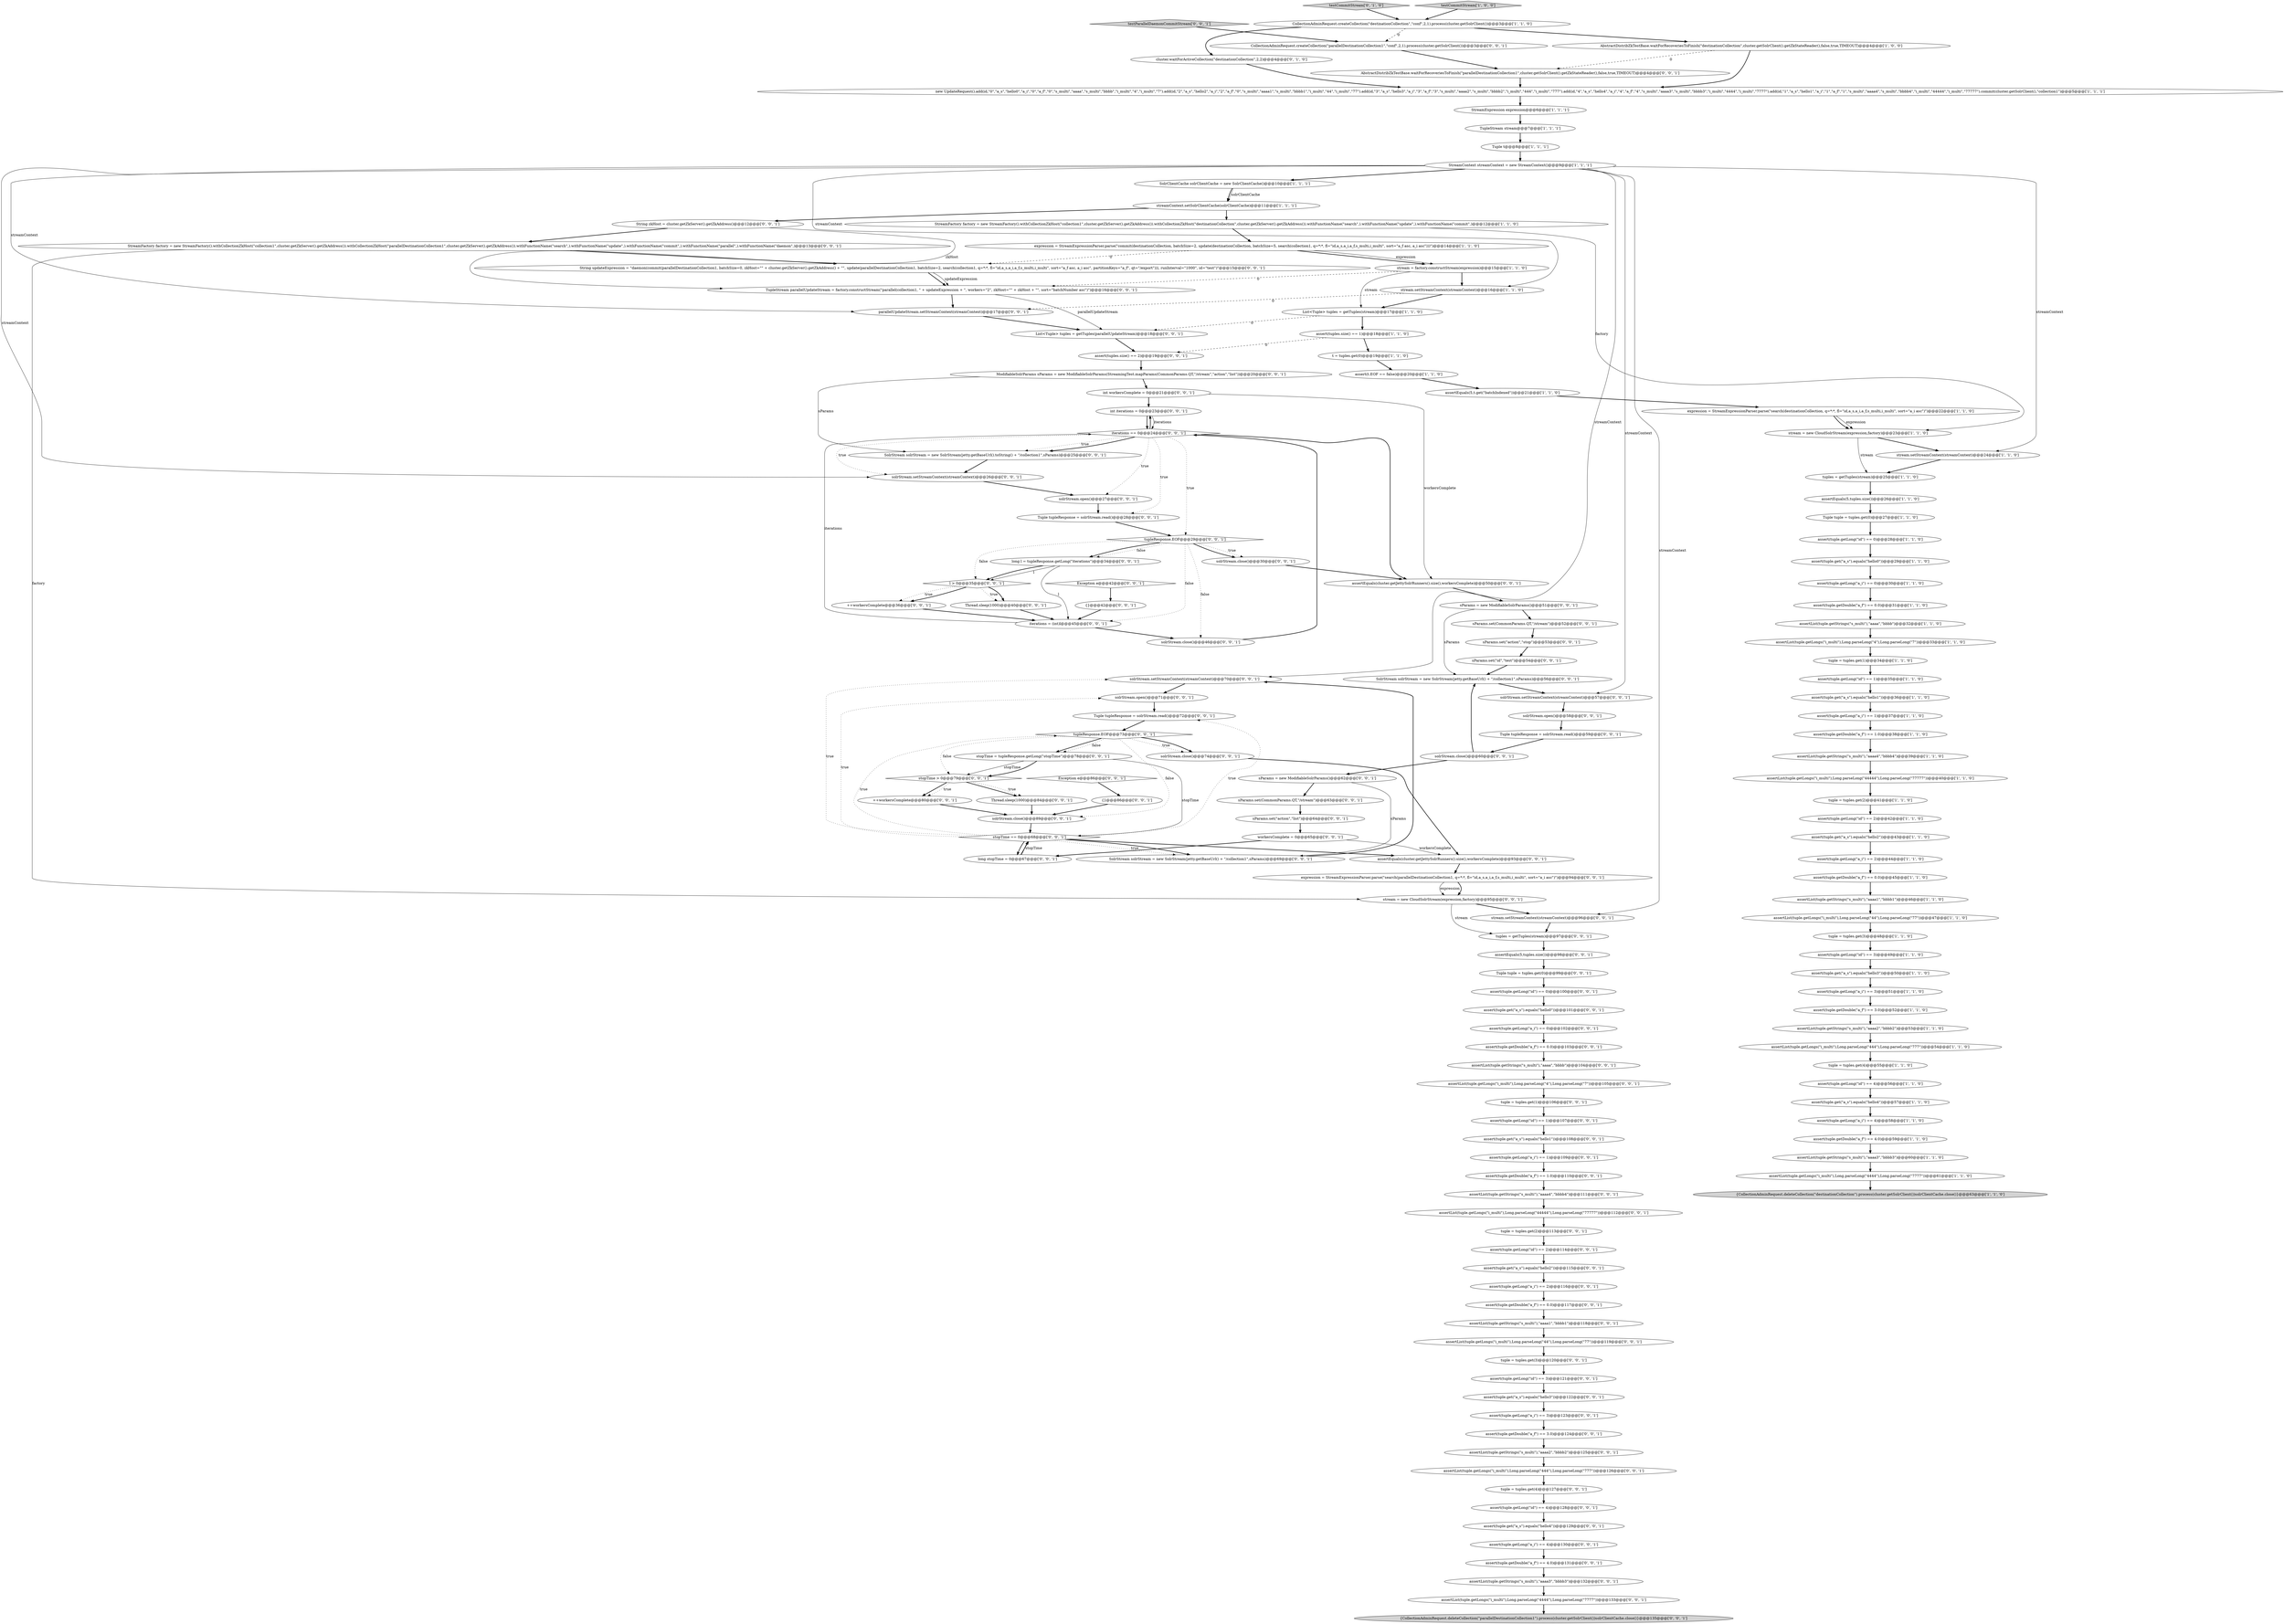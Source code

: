 digraph {
97 [style = filled, label = "assertList(tuple.getStrings(\"s_multi\"),\"aaaa2\",\"bbbb2\")@@@125@@@['0', '0', '1']", fillcolor = white, shape = ellipse image = "AAA0AAABBB3BBB"];
101 [style = filled, label = "tupleResponse.EOF@@@73@@@['0', '0', '1']", fillcolor = white, shape = diamond image = "AAA0AAABBB3BBB"];
148 [style = filled, label = "sParams.set(CommonParams.QT,\"/stream\")@@@63@@@['0', '0', '1']", fillcolor = white, shape = ellipse image = "AAA0AAABBB3BBB"];
26 [style = filled, label = "StreamContext streamContext = new StreamContext()@@@9@@@['1', '1', '1']", fillcolor = white, shape = ellipse image = "AAA0AAABBB1BBB"];
37 [style = filled, label = "tuple = tuples.get(4)@@@55@@@['1', '1', '0']", fillcolor = white, shape = ellipse image = "AAA0AAABBB1BBB"];
28 [style = filled, label = "assert(tuple.getLong(\"id\") == 1)@@@35@@@['1', '1', '0']", fillcolor = white, shape = ellipse image = "AAA0AAABBB1BBB"];
146 [style = filled, label = "ModifiableSolrParams sParams = new ModifiableSolrParams(StreamingTest.mapParams(CommonParams.QT,\"/stream\",\"action\",\"list\"))@@@20@@@['0', '0', '1']", fillcolor = white, shape = ellipse image = "AAA0AAABBB3BBB"];
160 [style = filled, label = "assert(tuple.getDouble(\"a_f\") == 4.0)@@@131@@@['0', '0', '1']", fillcolor = white, shape = ellipse image = "AAA0AAABBB3BBB"];
128 [style = filled, label = "sParams = new ModifiableSolrParams()@@@51@@@['0', '0', '1']", fillcolor = white, shape = ellipse image = "AAA0AAABBB3BBB"];
51 [style = filled, label = "TupleStream stream@@@7@@@['1', '1', '1']", fillcolor = white, shape = ellipse image = "AAA0AAABBB1BBB"];
60 [style = filled, label = "cluster.waitForActiveCollection(\"destinationCollection\",2,2)@@@4@@@['0', '1', '0']", fillcolor = white, shape = ellipse image = "AAA0AAABBB2BBB"];
63 [style = filled, label = "assertList(tuple.getStrings(\"s_multi\"),\"aaaa3\",\"bbbb3\")@@@132@@@['0', '0', '1']", fillcolor = white, shape = ellipse image = "AAA0AAABBB3BBB"];
76 [style = filled, label = "assert(tuple.getLong(\"id\") == 0)@@@100@@@['0', '0', '1']", fillcolor = white, shape = ellipse image = "AAA0AAABBB3BBB"];
153 [style = filled, label = "Tuple tuple = tuples.get(0)@@@99@@@['0', '0', '1']", fillcolor = white, shape = ellipse image = "AAA0AAABBB3BBB"];
103 [style = filled, label = "tuple = tuples.get(3)@@@120@@@['0', '0', '1']", fillcolor = white, shape = ellipse image = "AAA0AAABBB3BBB"];
20 [style = filled, label = "expression = StreamExpressionParser.parse(\"commit(destinationCollection, batchSize=2, update(destinationCollection, batchSize=5, search(collection1, q=*:*, fl=\"id,a_s,a_i,a_f,s_multi,i_multi\", sort=\"a_f asc, a_i asc\")))\")@@@14@@@['1', '1', '0']", fillcolor = white, shape = ellipse image = "AAA0AAABBB1BBB"];
3 [style = filled, label = "tuple = tuples.get(3)@@@48@@@['1', '1', '0']", fillcolor = white, shape = ellipse image = "AAA0AAABBB1BBB"];
100 [style = filled, label = "assertList(tuple.getStrings(\"s_multi\"),\"aaaa\",\"bbbb\")@@@104@@@['0', '0', '1']", fillcolor = white, shape = ellipse image = "AAA0AAABBB3BBB"];
109 [style = filled, label = "assertList(tuple.getLongs(\"i_multi\"),Long.parseLong(\"4444\"),Long.parseLong(\"7777\"))@@@133@@@['0', '0', '1']", fillcolor = white, shape = ellipse image = "AAA0AAABBB3BBB"];
152 [style = filled, label = "solrStream.setStreamContext(streamContext)@@@70@@@['0', '0', '1']", fillcolor = white, shape = ellipse image = "AAA0AAABBB3BBB"];
138 [style = filled, label = "assert(tuple.getDouble(\"a_f\") == 0.0)@@@117@@@['0', '0', '1']", fillcolor = white, shape = ellipse image = "AAA0AAABBB3BBB"];
59 [style = filled, label = "assertList(tuple.getLongs(\"i_multi\"),Long.parseLong(\"444\"),Long.parseLong(\"777\"))@@@54@@@['1', '1', '0']", fillcolor = white, shape = ellipse image = "AAA0AAABBB1BBB"];
158 [style = filled, label = "long l = tupleResponse.getLong(\"iterations\")@@@34@@@['0', '0', '1']", fillcolor = white, shape = ellipse image = "AAA0AAABBB3BBB"];
43 [style = filled, label = "assert(tuple.getDouble(\"a_f\") == 1.0)@@@38@@@['1', '1', '0']", fillcolor = white, shape = ellipse image = "AAA0AAABBB1BBB"];
125 [style = filled, label = "assert(tuples.size() == 2)@@@19@@@['0', '0', '1']", fillcolor = white, shape = ellipse image = "AAA0AAABBB3BBB"];
48 [style = filled, label = "CollectionAdminRequest.createCollection(\"destinationCollection\",\"conf\",2,1).process(cluster.getSolrClient())@@@3@@@['1', '1', '0']", fillcolor = white, shape = ellipse image = "AAA0AAABBB1BBB"];
69 [style = filled, label = "assertList(tuple.getLongs(\"i_multi\"),Long.parseLong(\"444\"),Long.parseLong(\"777\"))@@@126@@@['0', '0', '1']", fillcolor = white, shape = ellipse image = "AAA0AAABBB3BBB"];
27 [style = filled, label = "assert(tuple.get(\"a_s\").equals(\"hello2\"))@@@43@@@['1', '1', '0']", fillcolor = white, shape = ellipse image = "AAA0AAABBB1BBB"];
110 [style = filled, label = "sParams = new ModifiableSolrParams()@@@62@@@['0', '0', '1']", fillcolor = white, shape = ellipse image = "AAA0AAABBB3BBB"];
14 [style = filled, label = "tuple = tuples.get(2)@@@41@@@['1', '1', '0']", fillcolor = white, shape = ellipse image = "AAA0AAABBB1BBB"];
81 [style = filled, label = "assert(tuple.getLong(\"a_i\") == 0)@@@102@@@['0', '0', '1']", fillcolor = white, shape = ellipse image = "AAA0AAABBB3BBB"];
136 [style = filled, label = "stream = new CloudSolrStream(expression,factory)@@@95@@@['0', '0', '1']", fillcolor = white, shape = ellipse image = "AAA0AAABBB3BBB"];
53 [style = filled, label = "assertList(tuple.getLongs(\"i_multi\"),Long.parseLong(\"4\"),Long.parseLong(\"7\"))@@@33@@@['1', '1', '0']", fillcolor = white, shape = ellipse image = "AAA0AAABBB1BBB"];
71 [style = filled, label = "String zkHost = cluster.getZkServer().getZkAddress()@@@12@@@['0', '0', '1']", fillcolor = white, shape = ellipse image = "AAA0AAABBB3BBB"];
65 [style = filled, label = "Thread.sleep(1000)@@@40@@@['0', '0', '1']", fillcolor = white, shape = ellipse image = "AAA0AAABBB3BBB"];
4 [style = filled, label = "assert(tuple.getDouble(\"a_f\") == 0.0)@@@31@@@['1', '1', '0']", fillcolor = white, shape = ellipse image = "AAA0AAABBB1BBB"];
89 [style = filled, label = "assert(tuple.get(\"a_s\").equals(\"hello0\"))@@@101@@@['0', '0', '1']", fillcolor = white, shape = ellipse image = "AAA0AAABBB3BBB"];
50 [style = filled, label = "assert(t.EOF == false)@@@20@@@['1', '1', '0']", fillcolor = white, shape = ellipse image = "AAA0AAABBB1BBB"];
132 [style = filled, label = "AbstractDistribZkTestBase.waitForRecoveriesToFinish(\"parallelDestinationCollection1\",cluster.getSolrClient().getZkStateReader(),false,true,TIMEOUT)@@@4@@@['0', '0', '1']", fillcolor = white, shape = ellipse image = "AAA0AAABBB3BBB"];
32 [style = filled, label = "stream = factory.constructStream(expression)@@@15@@@['1', '1', '0']", fillcolor = white, shape = ellipse image = "AAA0AAABBB1BBB"];
30 [style = filled, label = "stream.setStreamContext(streamContext)@@@16@@@['1', '1', '0']", fillcolor = white, shape = ellipse image = "AAA0AAABBB1BBB"];
61 [style = filled, label = "testCommitStream['0', '1', '0']", fillcolor = lightgray, shape = diamond image = "AAA0AAABBB2BBB"];
114 [style = filled, label = "sParams.set(CommonParams.QT,\"/stream\")@@@52@@@['0', '0', '1']", fillcolor = white, shape = ellipse image = "AAA0AAABBB3BBB"];
115 [style = filled, label = "assert(tuple.getLong(\"id\") == 3)@@@121@@@['0', '0', '1']", fillcolor = white, shape = ellipse image = "AAA0AAABBB3BBB"];
137 [style = filled, label = "{CollectionAdminRequest.deleteCollection(\"parallelDestinationCollection1\").process(cluster.getSolrClient())solrClientCache.close()}@@@135@@@['0', '0', '1']", fillcolor = lightgray, shape = ellipse image = "AAA0AAABBB3BBB"];
62 [style = filled, label = "assert(tuple.get(\"a_s\").equals(\"hello1\"))@@@108@@@['0', '0', '1']", fillcolor = white, shape = ellipse image = "AAA0AAABBB3BBB"];
24 [style = filled, label = "assert(tuple.getLong(\"id\") == 2)@@@42@@@['1', '1', '0']", fillcolor = white, shape = ellipse image = "AAA0AAABBB1BBB"];
19 [style = filled, label = "assert(tuple.getLong(\"a_i\") == 3)@@@51@@@['1', '1', '0']", fillcolor = white, shape = ellipse image = "AAA0AAABBB1BBB"];
17 [style = filled, label = "Tuple tuple = tuples.get(0)@@@27@@@['1', '1', '0']", fillcolor = white, shape = ellipse image = "AAA0AAABBB1BBB"];
16 [style = filled, label = "assert(tuple.get(\"a_s\").equals(\"hello3\"))@@@50@@@['1', '1', '0']", fillcolor = white, shape = ellipse image = "AAA0AAABBB1BBB"];
86 [style = filled, label = "assert(tuple.getLong(\"a_i\") == 1)@@@109@@@['0', '0', '1']", fillcolor = white, shape = ellipse image = "AAA0AAABBB3BBB"];
150 [style = filled, label = "Exception e@@@42@@@['0', '0', '1']", fillcolor = white, shape = diamond image = "AAA0AAABBB3BBB"];
31 [style = filled, label = "assert(tuple.getLong(\"id\") == 0)@@@28@@@['1', '1', '0']", fillcolor = white, shape = ellipse image = "AAA0AAABBB1BBB"];
98 [style = filled, label = "tuples = getTuples(stream)@@@97@@@['0', '0', '1']", fillcolor = white, shape = ellipse image = "AAA0AAABBB3BBB"];
12 [style = filled, label = "assertEquals(5,t.get(\"batchIndexed\"))@@@21@@@['1', '1', '0']", fillcolor = white, shape = ellipse image = "AAA0AAABBB1BBB"];
39 [style = filled, label = "SolrClientCache solrClientCache = new SolrClientCache()@@@10@@@['1', '1', '1']", fillcolor = white, shape = ellipse image = "AAA0AAABBB1BBB"];
87 [style = filled, label = "stopTime = tupleResponse.getLong(\"stopTime\")@@@78@@@['0', '0', '1']", fillcolor = white, shape = ellipse image = "AAA0AAABBB3BBB"];
85 [style = filled, label = "Exception e@@@86@@@['0', '0', '1']", fillcolor = white, shape = diamond image = "AAA0AAABBB3BBB"];
58 [style = filled, label = "expression = StreamExpressionParser.parse(\"search(destinationCollection, q=*:*, fl=\"id,a_s,a_i,a_f,s_multi,i_multi\", sort=\"a_i asc\")\")@@@22@@@['1', '1', '0']", fillcolor = white, shape = ellipse image = "AAA0AAABBB1BBB"];
119 [style = filled, label = "tupleResponse.EOF@@@29@@@['0', '0', '1']", fillcolor = white, shape = diamond image = "AAA0AAABBB3BBB"];
147 [style = filled, label = "stopTime > 0@@@79@@@['0', '0', '1']", fillcolor = white, shape = diamond image = "AAA0AAABBB3BBB"];
40 [style = filled, label = "assertList(tuple.getLongs(\"i_multi\"),Long.parseLong(\"4444\"),Long.parseLong(\"7777\"))@@@61@@@['1', '1', '0']", fillcolor = white, shape = ellipse image = "AAA0AAABBB1BBB"];
133 [style = filled, label = "l > 0@@@35@@@['0', '0', '1']", fillcolor = white, shape = diamond image = "AAA0AAABBB3BBB"];
135 [style = filled, label = "assertEquals(cluster.getJettySolrRunners().size(),workersComplete)@@@93@@@['0', '0', '1']", fillcolor = white, shape = ellipse image = "AAA0AAABBB3BBB"];
18 [style = filled, label = "assertList(tuple.getLongs(\"i_multi\"),Long.parseLong(\"44\"),Long.parseLong(\"77\"))@@@47@@@['1', '1', '0']", fillcolor = white, shape = ellipse image = "AAA0AAABBB1BBB"];
121 [style = filled, label = "assert(tuple.getLong(\"id\") == 4)@@@128@@@['0', '0', '1']", fillcolor = white, shape = ellipse image = "AAA0AAABBB3BBB"];
117 [style = filled, label = "int workersComplete = 0@@@21@@@['0', '0', '1']", fillcolor = white, shape = ellipse image = "AAA0AAABBB3BBB"];
23 [style = filled, label = "testCommitStream['1', '0', '0']", fillcolor = lightgray, shape = diamond image = "AAA0AAABBB1BBB"];
107 [style = filled, label = "SolrStream solrStream = new SolrStream(jetty.getBaseUrl().toString() + \"/collection1\",sParams)@@@25@@@['0', '0', '1']", fillcolor = white, shape = ellipse image = "AAA0AAABBB3BBB"];
142 [style = filled, label = "parallelUpdateStream.setStreamContext(streamContext)@@@17@@@['0', '0', '1']", fillcolor = white, shape = ellipse image = "AAA0AAABBB3BBB"];
151 [style = filled, label = "String updateExpression = \"daemon(commit(parallelDestinationCollection1, batchSize=0, zkHost=\"\" + cluster.getZkServer().getZkAddress() + \"\", update(parallelDestinationCollection1, batchSize=2, search(collection1, q=*:*, fl=\"id,a_s,a_i,a_f,s_multi,i_multi\", sort=\"a_f asc, a_i asc\", partitionKeys=\"a_f\", qt=\"/export\"))), runInterval=\"1000\", id=\"test\")\"@@@15@@@['0', '0', '1']", fillcolor = white, shape = ellipse image = "AAA0AAABBB3BBB"];
21 [style = filled, label = "assert(tuple.get(\"a_s\").equals(\"hello1\"))@@@36@@@['1', '1', '0']", fillcolor = white, shape = ellipse image = "AAA0AAABBB1BBB"];
139 [style = filled, label = "assert(tuple.getLong(\"id\") == 2)@@@114@@@['0', '0', '1']", fillcolor = white, shape = ellipse image = "AAA0AAABBB3BBB"];
93 [style = filled, label = "stream.setStreamContext(streamContext)@@@96@@@['0', '0', '1']", fillcolor = white, shape = ellipse image = "AAA0AAABBB3BBB"];
104 [style = filled, label = "assert(tuple.getLong(\"a_i\") == 4)@@@130@@@['0', '0', '1']", fillcolor = white, shape = ellipse image = "AAA0AAABBB3BBB"];
108 [style = filled, label = "List<Tuple> tuples = getTuples(parallelUpdateStream)@@@18@@@['0', '0', '1']", fillcolor = white, shape = ellipse image = "AAA0AAABBB3BBB"];
149 [style = filled, label = "TupleStream parallelUpdateStream = factory.constructStream(\"parallel(collection1, \" + updateExpression + \", workers=\"2\", zkHost=\"\" + zkHost + \"\", sort=\"batchNumber asc\")\")@@@16@@@['0', '0', '1']", fillcolor = white, shape = ellipse image = "AAA0AAABBB3BBB"];
5 [style = filled, label = "assert(tuple.get(\"a_s\").equals(\"hello0\"))@@@29@@@['1', '1', '0']", fillcolor = white, shape = ellipse image = "AAA0AAABBB1BBB"];
42 [style = filled, label = "assert(tuple.getLong(\"a_i\") == 2)@@@44@@@['1', '1', '0']", fillcolor = white, shape = ellipse image = "AAA0AAABBB1BBB"];
113 [style = filled, label = "int iterations = 0@@@23@@@['0', '0', '1']", fillcolor = white, shape = ellipse image = "AAA0AAABBB3BBB"];
41 [style = filled, label = "assert(tuple.getLong(\"a_i\") == 1)@@@37@@@['1', '1', '0']", fillcolor = white, shape = ellipse image = "AAA0AAABBB1BBB"];
124 [style = filled, label = "solrStream.close()@@@74@@@['0', '0', '1']", fillcolor = white, shape = ellipse image = "AAA0AAABBB3BBB"];
35 [style = filled, label = "assert(tuple.get(\"a_s\").equals(\"hello4\"))@@@57@@@['1', '1', '0']", fillcolor = white, shape = ellipse image = "AAA0AAABBB1BBB"];
94 [style = filled, label = "sParams.set(\"action\",\"stop\")@@@53@@@['0', '0', '1']", fillcolor = white, shape = ellipse image = "AAA0AAABBB3BBB"];
106 [style = filled, label = "expression = StreamExpressionParser.parse(\"search(parallelDestinationCollection1, q=*:*, fl=\"id,a_s,a_i,a_f,s_multi,i_multi\", sort=\"a_i asc\")\")@@@94@@@['0', '0', '1']", fillcolor = white, shape = ellipse image = "AAA0AAABBB3BBB"];
157 [style = filled, label = "solrStream.setStreamContext(streamContext)@@@26@@@['0', '0', '1']", fillcolor = white, shape = ellipse image = "AAA0AAABBB3BBB"];
118 [style = filled, label = "assert(tuple.getLong(\"id\") == 1)@@@107@@@['0', '0', '1']", fillcolor = white, shape = ellipse image = "AAA0AAABBB3BBB"];
77 [style = filled, label = "iterations = (int)l@@@45@@@['0', '0', '1']", fillcolor = white, shape = ellipse image = "AAA0AAABBB3BBB"];
11 [style = filled, label = "StreamFactory factory = new StreamFactory().withCollectionZkHost(\"collection1\",cluster.getZkServer().getZkAddress()).withCollectionZkHost(\"destinationCollection\",cluster.getZkServer().getZkAddress()).withFunctionName(\"search\",).withFunctionName(\"update\",).withFunctionName(\"commit\",)@@@12@@@['1', '1', '0']", fillcolor = white, shape = ellipse image = "AAA0AAABBB1BBB"];
0 [style = filled, label = "assert(tuple.getLong(\"id\") == 3)@@@49@@@['1', '1', '0']", fillcolor = white, shape = ellipse image = "AAA0AAABBB1BBB"];
91 [style = filled, label = "assert(tuple.get(\"a_s\").equals(\"hello4\"))@@@129@@@['0', '0', '1']", fillcolor = white, shape = ellipse image = "AAA0AAABBB3BBB"];
141 [style = filled, label = "{}@@@42@@@['0', '0', '1']", fillcolor = white, shape = ellipse image = "AAA0AAABBB3BBB"];
78 [style = filled, label = "sParams.set(\"action\",\"list\")@@@64@@@['0', '0', '1']", fillcolor = white, shape = ellipse image = "AAA0AAABBB3BBB"];
154 [style = filled, label = "SolrStream solrStream = new SolrStream(jetty.getBaseUrl() + \"/collection1\",sParams)@@@69@@@['0', '0', '1']", fillcolor = white, shape = ellipse image = "AAA0AAABBB3BBB"];
74 [style = filled, label = "StreamFactory factory = new StreamFactory().withCollectionZkHost(\"collection1\",cluster.getZkServer().getZkAddress()).withCollectionZkHost(\"parallelDestinationCollection1\",cluster.getZkServer().getZkAddress()).withFunctionName(\"search\",).withFunctionName(\"update\",).withFunctionName(\"commit\",).withFunctionName(\"parallel\",).withFunctionName(\"daemon\",)@@@13@@@['0', '0', '1']", fillcolor = white, shape = ellipse image = "AAA0AAABBB3BBB"];
84 [style = filled, label = "solrStream.open()@@@58@@@['0', '0', '1']", fillcolor = white, shape = ellipse image = "AAA0AAABBB3BBB"];
44 [style = filled, label = "assert(tuple.getLong(\"a_i\") == 4)@@@58@@@['1', '1', '0']", fillcolor = white, shape = ellipse image = "AAA0AAABBB1BBB"];
82 [style = filled, label = "solrStream.close()@@@30@@@['0', '0', '1']", fillcolor = white, shape = ellipse image = "AAA0AAABBB3BBB"];
144 [style = filled, label = "solrStream.open()@@@27@@@['0', '0', '1']", fillcolor = white, shape = ellipse image = "AAA0AAABBB3BBB"];
116 [style = filled, label = "Thread.sleep(1000)@@@84@@@['0', '0', '1']", fillcolor = white, shape = ellipse image = "AAA0AAABBB3BBB"];
80 [style = filled, label = "solrStream.open()@@@71@@@['0', '0', '1']", fillcolor = white, shape = ellipse image = "AAA0AAABBB3BBB"];
73 [style = filled, label = "++workersComplete@@@36@@@['0', '0', '1']", fillcolor = white, shape = ellipse image = "AAA0AAABBB3BBB"];
9 [style = filled, label = "assertList(tuple.getStrings(\"s_multi\"),\"aaaa1\",\"bbbb1\")@@@46@@@['1', '1', '0']", fillcolor = white, shape = ellipse image = "AAA0AAABBB1BBB"];
120 [style = filled, label = "assertEquals(cluster.getJettySolrRunners().size(),workersComplete)@@@50@@@['0', '0', '1']", fillcolor = white, shape = ellipse image = "AAA0AAABBB3BBB"];
34 [style = filled, label = "assert(tuple.getLong(\"a_i\") == 0)@@@30@@@['1', '1', '0']", fillcolor = white, shape = ellipse image = "AAA0AAABBB1BBB"];
67 [style = filled, label = "solrStream.setStreamContext(streamContext)@@@57@@@['0', '0', '1']", fillcolor = white, shape = ellipse image = "AAA0AAABBB3BBB"];
66 [style = filled, label = "solrStream.close()@@@46@@@['0', '0', '1']", fillcolor = white, shape = ellipse image = "AAA0AAABBB3BBB"];
10 [style = filled, label = "assertEquals(5,tuples.size())@@@26@@@['1', '1', '0']", fillcolor = white, shape = ellipse image = "AAA0AAABBB1BBB"];
7 [style = filled, label = "Tuple t@@@8@@@['1', '1', '1']", fillcolor = white, shape = ellipse image = "AAA0AAABBB1BBB"];
70 [style = filled, label = "tuple = tuples.get(1)@@@106@@@['0', '0', '1']", fillcolor = white, shape = ellipse image = "AAA0AAABBB3BBB"];
1 [style = filled, label = "assert(tuple.getDouble(\"a_f\") == 0.0)@@@45@@@['1', '1', '0']", fillcolor = white, shape = ellipse image = "AAA0AAABBB1BBB"];
38 [style = filled, label = "streamContext.setSolrClientCache(solrClientCache)@@@11@@@['1', '1', '1']", fillcolor = white, shape = ellipse image = "AAA0AAABBB1BBB"];
96 [style = filled, label = "stopTime == 0@@@68@@@['0', '0', '1']", fillcolor = white, shape = diamond image = "AAA0AAABBB3BBB"];
140 [style = filled, label = "solrStream.close()@@@89@@@['0', '0', '1']", fillcolor = white, shape = ellipse image = "AAA0AAABBB3BBB"];
127 [style = filled, label = "long stopTime = 0@@@67@@@['0', '0', '1']", fillcolor = white, shape = ellipse image = "AAA0AAABBB3BBB"];
36 [style = filled, label = "stream = new CloudSolrStream(expression,factory)@@@23@@@['1', '1', '0']", fillcolor = white, shape = ellipse image = "AAA0AAABBB1BBB"];
52 [style = filled, label = "assertList(tuple.getStrings(\"s_multi\"),\"aaaa3\",\"bbbb3\")@@@60@@@['1', '1', '0']", fillcolor = white, shape = ellipse image = "AAA0AAABBB1BBB"];
123 [style = filled, label = "workersComplete = 0@@@65@@@['0', '0', '1']", fillcolor = white, shape = ellipse image = "AAA0AAABBB3BBB"];
131 [style = filled, label = "assertList(tuple.getLongs(\"i_multi\"),Long.parseLong(\"44444\"),Long.parseLong(\"77777\"))@@@112@@@['0', '0', '1']", fillcolor = white, shape = ellipse image = "AAA0AAABBB3BBB"];
25 [style = filled, label = "assertList(tuple.getStrings(\"s_multi\"),\"aaaa2\",\"bbbb2\")@@@53@@@['1', '1', '0']", fillcolor = white, shape = ellipse image = "AAA0AAABBB1BBB"];
72 [style = filled, label = "testParallelDaemonCommitStream['0', '0', '1']", fillcolor = lightgray, shape = diamond image = "AAA0AAABBB3BBB"];
56 [style = filled, label = "{CollectionAdminRequest.deleteCollection(\"destinationCollection\").process(cluster.getSolrClient())solrClientCache.close()}@@@63@@@['1', '1', '0']", fillcolor = lightgray, shape = ellipse image = "AAA0AAABBB1BBB"];
75 [style = filled, label = "assert(tuple.get(\"a_s\").equals(\"hello3\"))@@@122@@@['0', '0', '1']", fillcolor = white, shape = ellipse image = "AAA0AAABBB3BBB"];
68 [style = filled, label = "assertEquals(5,tuples.size())@@@98@@@['0', '0', '1']", fillcolor = white, shape = ellipse image = "AAA0AAABBB3BBB"];
99 [style = filled, label = "assert(tuple.getLong(\"a_i\") == 3)@@@123@@@['0', '0', '1']", fillcolor = white, shape = ellipse image = "AAA0AAABBB3BBB"];
102 [style = filled, label = "assert(tuple.get(\"a_s\").equals(\"hello2\"))@@@115@@@['0', '0', '1']", fillcolor = white, shape = ellipse image = "AAA0AAABBB3BBB"];
64 [style = filled, label = "Tuple tupleResponse = solrStream.read()@@@28@@@['0', '0', '1']", fillcolor = white, shape = ellipse image = "AAA0AAABBB3BBB"];
6 [style = filled, label = "assertList(tuple.getStrings(\"s_multi\"),\"aaaa\",\"bbbb\")@@@32@@@['1', '1', '0']", fillcolor = white, shape = ellipse image = "AAA0AAABBB1BBB"];
2 [style = filled, label = "tuples = getTuples(stream)@@@25@@@['1', '1', '0']", fillcolor = white, shape = ellipse image = "AAA0AAABBB1BBB"];
90 [style = filled, label = "assert(tuple.getLong(\"a_i\") == 2)@@@116@@@['0', '0', '1']", fillcolor = white, shape = ellipse image = "AAA0AAABBB3BBB"];
33 [style = filled, label = "assert(tuple.getDouble(\"a_f\") == 3.0)@@@52@@@['1', '1', '0']", fillcolor = white, shape = ellipse image = "AAA0AAABBB1BBB"];
22 [style = filled, label = "assert(tuples.size() == 1)@@@18@@@['1', '1', '0']", fillcolor = white, shape = ellipse image = "AAA0AAABBB1BBB"];
145 [style = filled, label = "tuple = tuples.get(4)@@@127@@@['0', '0', '1']", fillcolor = white, shape = ellipse image = "AAA0AAABBB3BBB"];
57 [style = filled, label = "new UpdateRequest().add(id,\"0\",\"a_s\",\"hello0\",\"a_i\",\"0\",\"a_f\",\"0\",\"s_multi\",\"aaaa\",\"s_multi\",\"bbbb\",\"i_multi\",\"4\",\"i_multi\",\"7\").add(id,\"2\",\"a_s\",\"hello2\",\"a_i\",\"2\",\"a_f\",\"0\",\"s_multi\",\"aaaa1\",\"s_multi\",\"bbbb1\",\"i_multi\",\"44\",\"i_multi\",\"77\").add(id,\"3\",\"a_s\",\"hello3\",\"a_i\",\"3\",\"a_f\",\"3\",\"s_multi\",\"aaaa2\",\"s_multi\",\"bbbb2\",\"i_multi\",\"444\",\"i_multi\",\"777\").add(id,\"4\",\"a_s\",\"hello4\",\"a_i\",\"4\",\"a_f\",\"4\",\"s_multi\",\"aaaa3\",\"s_multi\",\"bbbb3\",\"i_multi\",\"4444\",\"i_multi\",\"7777\").add(id,\"1\",\"a_s\",\"hello1\",\"a_i\",\"1\",\"a_f\",\"1\",\"s_multi\",\"aaaa4\",\"s_multi\",\"bbbb4\",\"i_multi\",\"44444\",\"i_multi\",\"77777\").commit(cluster.getSolrClient(),\"collection1\")@@@5@@@['1', '1', '1']", fillcolor = white, shape = ellipse image = "AAA0AAABBB1BBB"];
126 [style = filled, label = "assertList(tuple.getStrings(\"s_multi\"),\"aaaa1\",\"bbbb1\")@@@118@@@['0', '0', '1']", fillcolor = white, shape = ellipse image = "AAA0AAABBB3BBB"];
143 [style = filled, label = "SolrStream solrStream = new SolrStream(jetty.getBaseUrl() + \"/collection1\",sParams)@@@56@@@['0', '0', '1']", fillcolor = white, shape = ellipse image = "AAA0AAABBB3BBB"];
105 [style = filled, label = "assert(tuple.getDouble(\"a_f\") == 0.0)@@@103@@@['0', '0', '1']", fillcolor = white, shape = ellipse image = "AAA0AAABBB3BBB"];
54 [style = filled, label = "assert(tuple.getLong(\"id\") == 4)@@@56@@@['1', '1', '0']", fillcolor = white, shape = ellipse image = "AAA0AAABBB1BBB"];
122 [style = filled, label = "assert(tuple.getDouble(\"a_f\") == 3.0)@@@124@@@['0', '0', '1']", fillcolor = white, shape = ellipse image = "AAA0AAABBB3BBB"];
55 [style = filled, label = "assertList(tuple.getStrings(\"s_multi\"),\"aaaa4\",\"bbbb4\")@@@39@@@['1', '1', '0']", fillcolor = white, shape = ellipse image = "AAA0AAABBB1BBB"];
112 [style = filled, label = "assertList(tuple.getStrings(\"s_multi\"),\"aaaa4\",\"bbbb4\")@@@111@@@['0', '0', '1']", fillcolor = white, shape = ellipse image = "AAA0AAABBB3BBB"];
49 [style = filled, label = "assert(tuple.getDouble(\"a_f\") == 4.0)@@@59@@@['1', '1', '0']", fillcolor = white, shape = ellipse image = "AAA0AAABBB1BBB"];
45 [style = filled, label = "StreamExpression expression@@@6@@@['1', '1', '1']", fillcolor = white, shape = ellipse image = "AAA0AAABBB1BBB"];
159 [style = filled, label = "assertList(tuple.getLongs(\"i_multi\"),Long.parseLong(\"4\"),Long.parseLong(\"7\"))@@@105@@@['0', '0', '1']", fillcolor = white, shape = ellipse image = "AAA0AAABBB3BBB"];
29 [style = filled, label = "tuple = tuples.get(1)@@@34@@@['1', '1', '0']", fillcolor = white, shape = ellipse image = "AAA0AAABBB1BBB"];
47 [style = filled, label = "assertList(tuple.getLongs(\"i_multi\"),Long.parseLong(\"44444\"),Long.parseLong(\"77777\"))@@@40@@@['1', '1', '0']", fillcolor = white, shape = ellipse image = "AAA0AAABBB1BBB"];
79 [style = filled, label = "iterations == 0@@@24@@@['0', '0', '1']", fillcolor = white, shape = diamond image = "AAA0AAABBB3BBB"];
130 [style = filled, label = "++workersComplete@@@80@@@['0', '0', '1']", fillcolor = white, shape = ellipse image = "AAA0AAABBB3BBB"];
83 [style = filled, label = "tuple = tuples.get(2)@@@113@@@['0', '0', '1']", fillcolor = white, shape = ellipse image = "AAA0AAABBB3BBB"];
92 [style = filled, label = "solrStream.close()@@@60@@@['0', '0', '1']", fillcolor = white, shape = ellipse image = "AAA0AAABBB3BBB"];
95 [style = filled, label = "assert(tuple.getDouble(\"a_f\") == 1.0)@@@110@@@['0', '0', '1']", fillcolor = white, shape = ellipse image = "AAA0AAABBB3BBB"];
111 [style = filled, label = "Tuple tupleResponse = solrStream.read()@@@72@@@['0', '0', '1']", fillcolor = white, shape = ellipse image = "AAA0AAABBB3BBB"];
8 [style = filled, label = "AbstractDistribZkTestBase.waitForRecoveriesToFinish(\"destinationCollection\",cluster.getSolrClient().getZkStateReader(),false,true,TIMEOUT)@@@4@@@['1', '0', '0']", fillcolor = white, shape = ellipse image = "AAA0AAABBB1BBB"];
15 [style = filled, label = "t = tuples.get(0)@@@19@@@['1', '1', '0']", fillcolor = white, shape = ellipse image = "AAA0AAABBB1BBB"];
88 [style = filled, label = "assertList(tuple.getLongs(\"i_multi\"),Long.parseLong(\"44\"),Long.parseLong(\"77\"))@@@119@@@['0', '0', '1']", fillcolor = white, shape = ellipse image = "AAA0AAABBB3BBB"];
134 [style = filled, label = "{}@@@86@@@['0', '0', '1']", fillcolor = white, shape = ellipse image = "AAA0AAABBB3BBB"];
156 [style = filled, label = "Tuple tupleResponse = solrStream.read()@@@59@@@['0', '0', '1']", fillcolor = white, shape = ellipse image = "AAA0AAABBB3BBB"];
129 [style = filled, label = "CollectionAdminRequest.createCollection(\"parallelDestinationCollection1\",\"conf\",2,1).process(cluster.getSolrClient())@@@3@@@['0', '0', '1']", fillcolor = white, shape = ellipse image = "AAA0AAABBB3BBB"];
13 [style = filled, label = "stream.setStreamContext(streamContext)@@@24@@@['1', '1', '0']", fillcolor = white, shape = ellipse image = "AAA0AAABBB1BBB"];
46 [style = filled, label = "List<Tuple> tuples = getTuples(stream)@@@17@@@['1', '1', '0']", fillcolor = white, shape = ellipse image = "AAA0AAABBB1BBB"];
155 [style = filled, label = "sParams.set(\"id\",\"test\")@@@54@@@['0', '0', '1']", fillcolor = white, shape = ellipse image = "AAA0AAABBB3BBB"];
139->102 [style = bold, label=""];
86->95 [style = bold, label=""];
14->24 [style = bold, label=""];
110->154 [style = solid, label="sParams"];
18->3 [style = bold, label=""];
22->15 [style = bold, label=""];
117->113 [style = bold, label=""];
123->135 [style = solid, label="workersComplete"];
43->55 [style = bold, label=""];
128->143 [style = solid, label="sParams"];
55->47 [style = bold, label=""];
140->96 [style = bold, label=""];
79->107 [style = dotted, label="true"];
32->149 [style = dashed, label="0"];
158->133 [style = bold, label=""];
91->104 [style = bold, label=""];
124->135 [style = bold, label=""];
88->103 [style = bold, label=""];
96->101 [style = dotted, label="true"];
157->144 [style = bold, label=""];
10->17 [style = bold, label=""];
149->108 [style = solid, label="parallelUpdateStream"];
158->77 [style = solid, label="l"];
26->13 [style = solid, label="streamContext"];
123->127 [style = bold, label=""];
145->121 [style = bold, label=""];
113->79 [style = solid, label="iterations"];
102->90 [style = bold, label=""];
25->59 [style = bold, label=""];
5->34 [style = bold, label=""];
7->26 [style = bold, label=""];
149->142 [style = bold, label=""];
28->21 [style = bold, label=""];
33->25 [style = bold, label=""];
71->74 [style = bold, label=""];
109->137 [style = bold, label=""];
30->46 [style = bold, label=""];
147->130 [style = bold, label=""];
147->116 [style = bold, label=""];
51->7 [style = bold, label=""];
133->65 [style = dotted, label="true"];
50->12 [style = bold, label=""];
133->65 [style = bold, label=""];
98->68 [style = bold, label=""];
39->38 [style = bold, label=""];
79->120 [style = bold, label=""];
135->106 [style = bold, label=""];
42->1 [style = bold, label=""];
72->129 [style = bold, label=""];
115->75 [style = bold, label=""];
112->131 [style = bold, label=""];
8->57 [style = bold, label=""];
24->27 [style = bold, label=""];
125->146 [style = bold, label=""];
148->78 [style = bold, label=""];
101->87 [style = bold, label=""];
105->100 [style = bold, label=""];
104->160 [style = bold, label=""];
82->120 [style = bold, label=""];
160->63 [style = bold, label=""];
53->29 [style = bold, label=""];
62->86 [style = bold, label=""];
96->154 [style = dotted, label="true"];
30->142 [style = dashed, label="0"];
92->143 [style = bold, label=""];
133->73 [style = bold, label=""];
126->88 [style = bold, label=""];
70->118 [style = bold, label=""];
35->44 [style = bold, label=""];
38->11 [style = bold, label=""];
85->134 [style = bold, label=""];
74->136 [style = solid, label="factory"];
15->50 [style = bold, label=""];
31->5 [style = bold, label=""];
21->41 [style = bold, label=""];
127->96 [style = solid, label="stopTime"];
94->155 [style = bold, label=""];
67->84 [style = bold, label=""];
44->49 [style = bold, label=""];
57->45 [style = bold, label=""];
16->19 [style = bold, label=""];
133->73 [style = dotted, label="true"];
96->111 [style = dotted, label="true"];
127->96 [style = bold, label=""];
99->122 [style = bold, label=""];
3->0 [style = bold, label=""];
23->48 [style = bold, label=""];
61->48 [style = bold, label=""];
6->53 [style = bold, label=""];
119->158 [style = dotted, label="false"];
77->79 [style = solid, label="iterations"];
60->57 [style = bold, label=""];
93->98 [style = bold, label=""];
92->110 [style = bold, label=""];
26->67 [style = solid, label="streamContext"];
113->79 [style = bold, label=""];
76->89 [style = bold, label=""];
155->143 [style = bold, label=""];
114->94 [style = bold, label=""];
89->81 [style = bold, label=""];
96->80 [style = dotted, label="true"];
147->116 [style = dotted, label="true"];
96->135 [style = bold, label=""];
46->108 [style = dashed, label="0"];
119->82 [style = dotted, label="true"];
26->30 [style = solid, label="streamContext"];
117->120 [style = solid, label="workersComplete"];
150->141 [style = bold, label=""];
131->83 [style = bold, label=""];
101->124 [style = dotted, label="true"];
116->140 [style = bold, label=""];
58->36 [style = solid, label="expression"];
8->132 [style = dashed, label="0"];
111->101 [style = bold, label=""];
146->117 [style = bold, label=""];
41->43 [style = bold, label=""];
96->127 [style = bold, label=""];
26->93 [style = solid, label="streamContext"];
119->77 [style = dotted, label="false"];
96->154 [style = bold, label=""];
36->2 [style = solid, label="stream"];
156->92 [style = bold, label=""];
79->119 [style = dotted, label="true"];
19->33 [style = bold, label=""];
0->16 [style = bold, label=""];
54->35 [style = bold, label=""];
153->76 [style = bold, label=""];
95->112 [style = bold, label=""];
83->139 [style = bold, label=""];
20->151 [style = dashed, label="0"];
87->147 [style = solid, label="stopTime"];
40->56 [style = bold, label=""];
45->51 [style = bold, label=""];
119->158 [style = bold, label=""];
128->114 [style = bold, label=""];
84->156 [style = bold, label=""];
122->97 [style = bold, label=""];
151->149 [style = bold, label=""];
87->96 [style = solid, label="stopTime"];
144->64 [style = bold, label=""];
142->108 [style = bold, label=""];
65->77 [style = bold, label=""];
59->37 [style = bold, label=""];
32->30 [style = bold, label=""];
2->10 [style = bold, label=""];
101->124 [style = bold, label=""];
130->140 [style = bold, label=""];
121->91 [style = bold, label=""];
1->9 [style = bold, label=""];
87->147 [style = bold, label=""];
119->82 [style = bold, label=""];
71->149 [style = solid, label="zkHost"];
77->66 [style = bold, label=""];
26->157 [style = solid, label="streamContext"];
36->13 [style = bold, label=""];
79->157 [style = dotted, label="true"];
143->67 [style = bold, label=""];
9->18 [style = bold, label=""];
64->119 [style = bold, label=""];
108->125 [style = bold, label=""];
52->40 [style = bold, label=""];
26->142 [style = solid, label="streamContext"];
134->140 [style = bold, label=""];
103->115 [style = bold, label=""];
154->152 [style = bold, label=""];
136->98 [style = solid, label="stream"];
151->149 [style = solid, label="updateExpression"];
146->107 [style = solid, label="sParams"];
159->70 [style = bold, label=""];
152->80 [style = bold, label=""];
110->148 [style = bold, label=""];
96->152 [style = dotted, label="true"];
22->125 [style = dashed, label="0"];
158->133 [style = solid, label="l"];
101->140 [style = dotted, label="false"];
46->22 [style = bold, label=""];
13->2 [style = bold, label=""];
79->107 [style = bold, label=""];
58->36 [style = bold, label=""];
119->66 [style = dotted, label="false"];
11->20 [style = bold, label=""];
101->147 [style = dotted, label="false"];
48->129 [style = dashed, label="0"];
26->152 [style = solid, label="streamContext"];
78->123 [style = bold, label=""];
97->69 [style = bold, label=""];
4->6 [style = bold, label=""];
119->133 [style = dotted, label="false"];
11->36 [style = solid, label="factory"];
17->31 [style = bold, label=""];
106->136 [style = bold, label=""];
101->87 [style = dotted, label="false"];
129->132 [style = bold, label=""];
120->128 [style = bold, label=""];
63->109 [style = bold, label=""];
20->32 [style = bold, label=""];
147->130 [style = dotted, label="true"];
79->113 [style = bold, label=""];
48->60 [style = bold, label=""];
48->8 [style = bold, label=""];
132->57 [style = bold, label=""];
141->77 [style = bold, label=""];
80->111 [style = bold, label=""];
107->157 [style = bold, label=""];
90->138 [style = bold, label=""];
138->126 [style = bold, label=""];
69->145 [style = bold, label=""];
39->38 [style = solid, label="solrClientCache"];
26->39 [style = bold, label=""];
106->136 [style = solid, label="expression"];
74->151 [style = bold, label=""];
27->42 [style = bold, label=""];
37->54 [style = bold, label=""];
29->28 [style = bold, label=""];
81->105 [style = bold, label=""];
100->159 [style = bold, label=""];
49->52 [style = bold, label=""];
136->93 [style = bold, label=""];
79->144 [style = dotted, label="true"];
68->153 [style = bold, label=""];
79->64 [style = dotted, label="true"];
75->99 [style = bold, label=""];
34->4 [style = bold, label=""];
73->77 [style = bold, label=""];
32->46 [style = solid, label="stream"];
20->32 [style = solid, label="expression"];
47->14 [style = bold, label=""];
12->58 [style = bold, label=""];
66->79 [style = bold, label=""];
38->71 [style = bold, label=""];
118->62 [style = bold, label=""];
}
